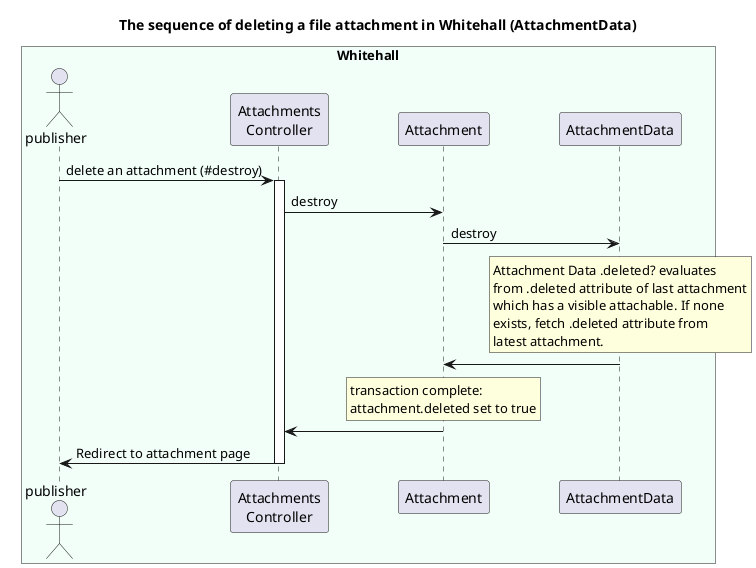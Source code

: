 @startuml asset_attachment_deletion_flow

title The sequence of deleting a file attachment in Whitehall (AttachmentData)
skinparam BoxPadding 20
skinparam ParticipantPadding 30

box "Whitehall" #f2fef8
actor publisher
participant "Attachments\nController" as Controller
participant Attachment
participant AttachmentData
end box

publisher -> Controller++ : delete an attachment (#destroy)
Controller -> Attachment : destroy
Attachment -> AttachmentData : destroy
rnote over AttachmentData
 Attachment Data .deleted? evaluates
 from .deleted attribute of last attachment
 which has a visible attachable. If none
 exists, fetch .deleted attribute from
 latest attachment.
endrnote
AttachmentData -> Attachment
rnote over Attachment
 transaction complete:
 attachment.deleted set to true
endrnote
Attachment -> Controller
Controller -> publisher-- : Redirect to attachment page

@enduml
